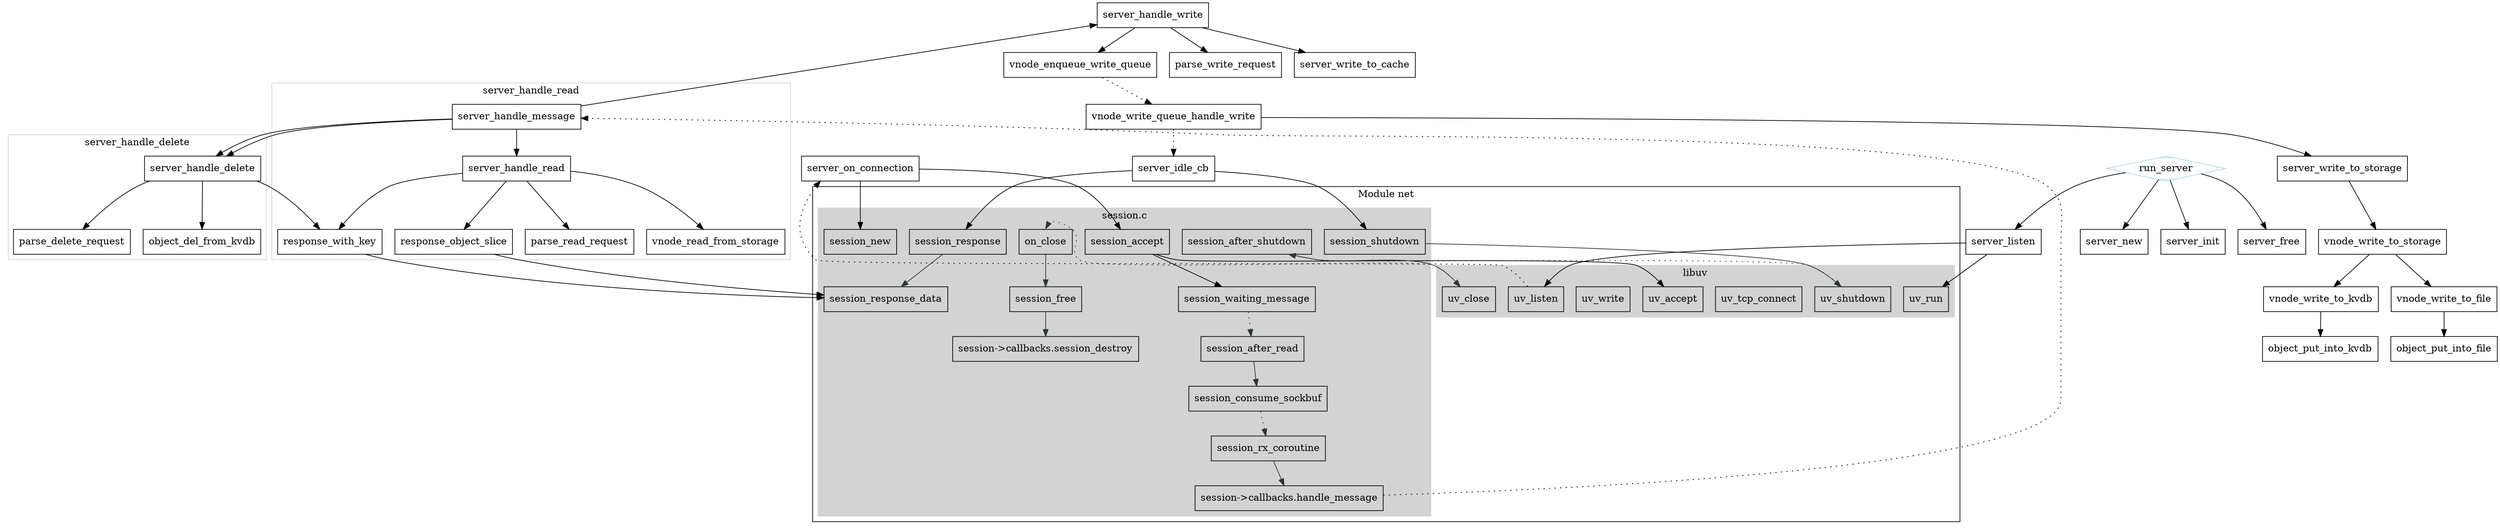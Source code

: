 digraph server {

    node [ shape=box ];


    subgraph cluster_net {
        label = "Module net";

        subgraph cluster_libuv {
            //node [color=lightgray];
            color = lightgray;
            style = filled;
            label = "libuv";
            edge [color="#2e3436"];
            rankdir=TB;

            uv_accept;
            uv_listen;

            uv_tcp_connect;
            uv_run;
            uv_write;
            uv_shutdown;
            uv_close;
        }

        //subgraph cluster_message_c {
            ////node [color=lightgray];
            //color = lightgray;
            //style = filled;
            //label = "message.c";
            //edge [color="#2e3436"];
            ////rankdir=TB;

            //alloc_request_message;
            //request_message_free;
            //add_message_arg;
        //}

        subgraph cluster_session_c {
            //node [color=lightgray];
            color = lightgray;
            style = filled;
            label = "session.c";
            edge [color="#2e3436"];
            //rankdir=TB;

            
            session_accept;

            session_new;
            session_free;
            session_shutdown;
            session_after_shutdown;
            on_close;
            session_destroy [label="session->callbacks.session_destroy"];


            uv_close -> on_close:n [style=dotted];
            on_close -> session_free;
            session_free -> session_destroy;

            session_waiting_message;
            session_after_read;
            session_consume_sockbuf;
            session_rx_coroutine;
            session_handle_message [label="session->callbacks.handle_message"];

            session_response;
            session_response_data;

            session_response -> session_response_data;

            session_waiting_message -> session_after_read [style=dotted];
            session_after_read -> session_consume_sockbuf;
            session_consume_sockbuf -> session_rx_coroutine [style=dotted];
            session_rx_coroutine -> session_handle_message;

            session_shutdown -> uv_shutdown;
            uv_shutdown -> session_after_shutdown [style=dotted];
            session_after_shutdown -> uv_close;
        }

    }

    run_server [shape=Mdiamond, color=lightblue];
    server_new;
    server_init;
    server_free;
    server_listen;
    server_on_connection;

    run_server -> server_new;
    run_server -> server_init;
    run_server -> server_free;
    run_server -> server_listen;


    server_listen -> uv_listen;
    server_listen -> uv_run;

    uv_listen -> server_on_connection [style=dotted];

    server_on_connection -> session_new;
    server_on_connection -> session_accept;

    session_accept -> uv_accept;
    session_accept -> session_waiting_message;

    server_handle_message;

    session_handle_message -> server_handle_message [style=dotted];
    server_handle_message -> server_handle_write;
    server_handle_message -> server_handle_delete;


    // --- idle_cb ---
    server_idle_cb;

    server_idle_cb -> session_response;
    server_idle_cb -> session_shutdown;

    // --- server_handle_write ---
    server_handle_write;

    parse_write_request;
    server_write_to_cache;
    vnode_enqueue_write_queue;

    server_handle_write -> parse_write_request;
    server_handle_write -> server_write_to_cache;   
    server_handle_write -> vnode_enqueue_write_queue;

    vnode_write_queue_handle_write;
    server_write_to_storage;
    vnode_write_to_storage;

    vnode_enqueue_write_queue -> vnode_write_queue_handle_write [style=dotted];
    vnode_write_queue_handle_write -> server_write_to_storage;
    vnode_write_queue_handle_write -> server_idle_cb [style=dotted];

    server_write_to_storage -> vnode_write_to_storage;

    vnode_write_to_kvdb;
    vnode_write_to_file;
    object_put_into_kvdb;
    object_put_into_file;

    vnode_write_to_storage -> vnode_write_to_kvdb -> object_put_into_kvdb;
    vnode_write_to_storage -> vnode_write_to_file -> object_put_into_file;

    
    // --- server_handle_read ---

    subgraph cluster_server_handle_read {
        color = lightgray;
        label = "server_handle_read";

        server_handle_read;
        parse_read_request;

        server_handle_message -> server_handle_read;
        server_handle_read -> parse_read_request;
        server_handle_read -> vnode_read_from_storage;

        server_handle_read -> response_object_slice;
        server_handle_read -> response_with_key;

        response_object_slice -> session_response_data;
        response_with_key -> session_response_data;
    }


    // --- server_handle_delete ---
    subgraph cluster_server_handle_delete {
        color = lightgray;
        label = "server_handle_delete";

        server_handle_delete;
        parse_delete_request;
        object_del_from_kvdb;

        server_handle_message -> server_handle_delete;
        server_handle_delete -> parse_delete_request;
        server_handle_delete -> object_del_from_kvdb;
        server_handle_delete -> response_with_key;
    }

}



